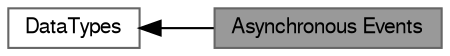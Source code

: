 digraph "Asynchronous Events"
{
 // LATEX_PDF_SIZE
  bgcolor="transparent";
  edge [fontname=FreeSans,fontsize=10,labelfontname=FreeSans,labelfontsize=10];
  node [fontname=FreeSans,fontsize=10,shape=box,height=0.2,width=0.4];
  rankdir=LR;
  Node1 [label="Asynchronous Events",height=0.2,width=0.4,color="gray40", fillcolor="grey60", style="filled", fontcolor="black",tooltip="Specific Enumeration used for asynchronous operations."];
  Node2 [label="DataTypes",height=0.2,width=0.4,color="grey40", fillcolor="white", style="filled",URL="$group___socket_enums.html",tooltip="Specific Enumeration-typedefs used for socket operations."];
  Node2->Node1 [shape=plaintext, dir="back", style="solid"];
}
